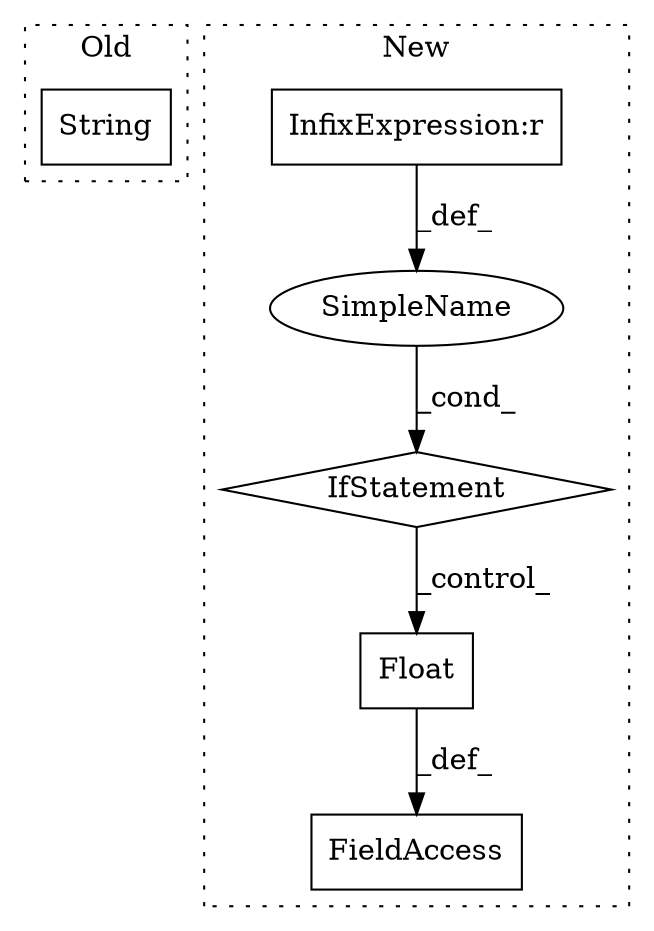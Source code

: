 digraph G {
subgraph cluster0 {
1 [label="String" a="32" s="27552,27564" l="7,1" shape="box"];
label = "Old";
style="dotted";
}
subgraph cluster1 {
2 [label="Float" a="32" s="26572,26596" l="6,1" shape="box"];
3 [label="IfStatement" a="25" s="26515,26543" l="4,2" shape="diamond"];
4 [label="SimpleName" a="42" s="" l="" shape="ellipse"];
5 [label="InfixExpression:r" a="27" s="26537" l="4" shape="box"];
6 [label="FieldAccess" a="22" s="26553" l="18" shape="box"];
label = "New";
style="dotted";
}
2 -> 6 [label="_def_"];
3 -> 2 [label="_control_"];
4 -> 3 [label="_cond_"];
5 -> 4 [label="_def_"];
}